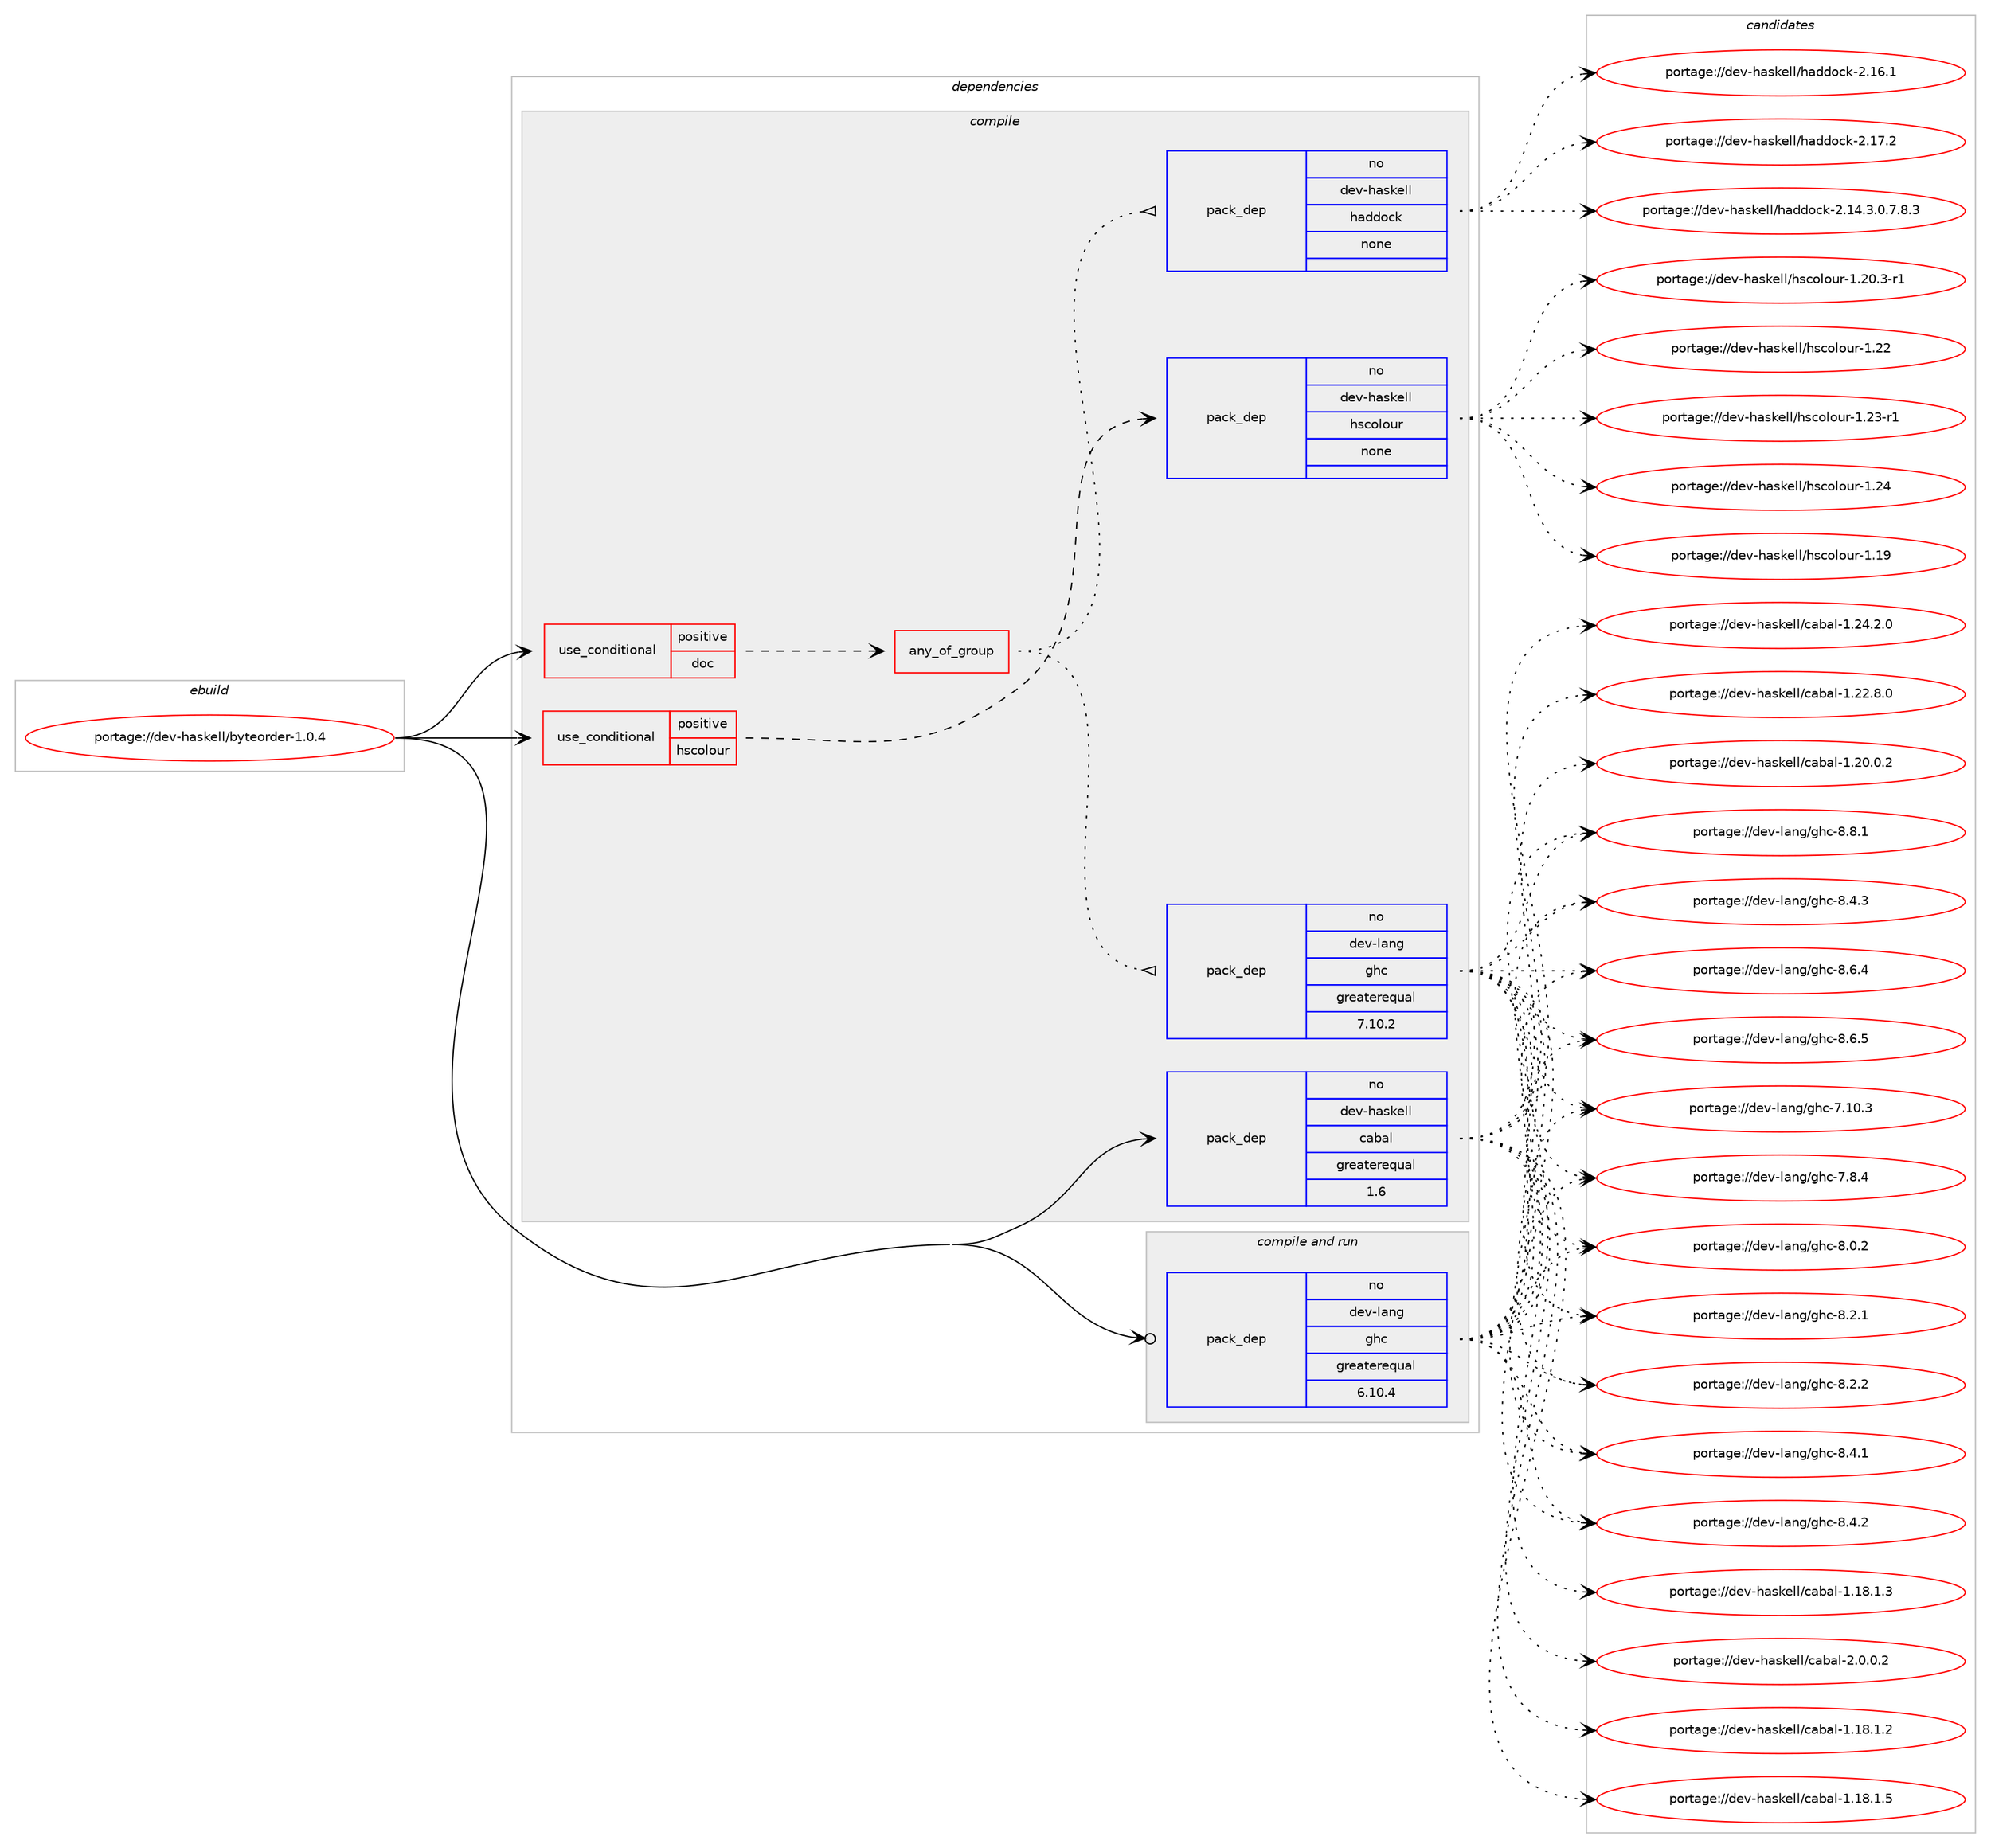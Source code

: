 digraph prolog {

# *************
# Graph options
# *************

newrank=true;
concentrate=true;
compound=true;
graph [rankdir=LR,fontname=Helvetica,fontsize=10,ranksep=1.5];#, ranksep=2.5, nodesep=0.2];
edge  [arrowhead=vee];
node  [fontname=Helvetica,fontsize=10];

# **********
# The ebuild
# **********

subgraph cluster_leftcol {
color=gray;
rank=same;
label=<<i>ebuild</i>>;
id [label="portage://dev-haskell/byteorder-1.0.4", color=red, width=4, href="../dev-haskell/byteorder-1.0.4.svg"];
}

# ****************
# The dependencies
# ****************

subgraph cluster_midcol {
color=gray;
label=<<i>dependencies</i>>;
subgraph cluster_compile {
fillcolor="#eeeeee";
style=filled;
label=<<i>compile</i>>;
subgraph cond14416 {
dependency63175 [label=<<TABLE BORDER="0" CELLBORDER="1" CELLSPACING="0" CELLPADDING="4"><TR><TD ROWSPAN="3" CELLPADDING="10">use_conditional</TD></TR><TR><TD>positive</TD></TR><TR><TD>doc</TD></TR></TABLE>>, shape=none, color=red];
subgraph any1406 {
dependency63176 [label=<<TABLE BORDER="0" CELLBORDER="1" CELLSPACING="0" CELLPADDING="4"><TR><TD CELLPADDING="10">any_of_group</TD></TR></TABLE>>, shape=none, color=red];subgraph pack47296 {
dependency63177 [label=<<TABLE BORDER="0" CELLBORDER="1" CELLSPACING="0" CELLPADDING="4" WIDTH="220"><TR><TD ROWSPAN="6" CELLPADDING="30">pack_dep</TD></TR><TR><TD WIDTH="110">no</TD></TR><TR><TD>dev-haskell</TD></TR><TR><TD>haddock</TD></TR><TR><TD>none</TD></TR><TR><TD></TD></TR></TABLE>>, shape=none, color=blue];
}
dependency63176:e -> dependency63177:w [weight=20,style="dotted",arrowhead="oinv"];
subgraph pack47297 {
dependency63178 [label=<<TABLE BORDER="0" CELLBORDER="1" CELLSPACING="0" CELLPADDING="4" WIDTH="220"><TR><TD ROWSPAN="6" CELLPADDING="30">pack_dep</TD></TR><TR><TD WIDTH="110">no</TD></TR><TR><TD>dev-lang</TD></TR><TR><TD>ghc</TD></TR><TR><TD>greaterequal</TD></TR><TR><TD>7.10.2</TD></TR></TABLE>>, shape=none, color=blue];
}
dependency63176:e -> dependency63178:w [weight=20,style="dotted",arrowhead="oinv"];
}
dependency63175:e -> dependency63176:w [weight=20,style="dashed",arrowhead="vee"];
}
id:e -> dependency63175:w [weight=20,style="solid",arrowhead="vee"];
subgraph cond14417 {
dependency63179 [label=<<TABLE BORDER="0" CELLBORDER="1" CELLSPACING="0" CELLPADDING="4"><TR><TD ROWSPAN="3" CELLPADDING="10">use_conditional</TD></TR><TR><TD>positive</TD></TR><TR><TD>hscolour</TD></TR></TABLE>>, shape=none, color=red];
subgraph pack47298 {
dependency63180 [label=<<TABLE BORDER="0" CELLBORDER="1" CELLSPACING="0" CELLPADDING="4" WIDTH="220"><TR><TD ROWSPAN="6" CELLPADDING="30">pack_dep</TD></TR><TR><TD WIDTH="110">no</TD></TR><TR><TD>dev-haskell</TD></TR><TR><TD>hscolour</TD></TR><TR><TD>none</TD></TR><TR><TD></TD></TR></TABLE>>, shape=none, color=blue];
}
dependency63179:e -> dependency63180:w [weight=20,style="dashed",arrowhead="vee"];
}
id:e -> dependency63179:w [weight=20,style="solid",arrowhead="vee"];
subgraph pack47299 {
dependency63181 [label=<<TABLE BORDER="0" CELLBORDER="1" CELLSPACING="0" CELLPADDING="4" WIDTH="220"><TR><TD ROWSPAN="6" CELLPADDING="30">pack_dep</TD></TR><TR><TD WIDTH="110">no</TD></TR><TR><TD>dev-haskell</TD></TR><TR><TD>cabal</TD></TR><TR><TD>greaterequal</TD></TR><TR><TD>1.6</TD></TR></TABLE>>, shape=none, color=blue];
}
id:e -> dependency63181:w [weight=20,style="solid",arrowhead="vee"];
}
subgraph cluster_compileandrun {
fillcolor="#eeeeee";
style=filled;
label=<<i>compile and run</i>>;
subgraph pack47300 {
dependency63182 [label=<<TABLE BORDER="0" CELLBORDER="1" CELLSPACING="0" CELLPADDING="4" WIDTH="220"><TR><TD ROWSPAN="6" CELLPADDING="30">pack_dep</TD></TR><TR><TD WIDTH="110">no</TD></TR><TR><TD>dev-lang</TD></TR><TR><TD>ghc</TD></TR><TR><TD>greaterequal</TD></TR><TR><TD>6.10.4</TD></TR></TABLE>>, shape=none, color=blue];
}
id:e -> dependency63182:w [weight=20,style="solid",arrowhead="odotvee"];
}
subgraph cluster_run {
fillcolor="#eeeeee";
style=filled;
label=<<i>run</i>>;
}
}

# **************
# The candidates
# **************

subgraph cluster_choices {
rank=same;
color=gray;
label=<<i>candidates</i>>;

subgraph choice47296 {
color=black;
nodesep=1;
choiceportage1001011184510497115107101108108471049710010011199107455046495246514648465546564651 [label="portage://dev-haskell/haddock-2.14.3.0.7.8.3", color=red, width=4,href="../dev-haskell/haddock-2.14.3.0.7.8.3.svg"];
choiceportage100101118451049711510710110810847104971001001119910745504649544649 [label="portage://dev-haskell/haddock-2.16.1", color=red, width=4,href="../dev-haskell/haddock-2.16.1.svg"];
choiceportage100101118451049711510710110810847104971001001119910745504649554650 [label="portage://dev-haskell/haddock-2.17.2", color=red, width=4,href="../dev-haskell/haddock-2.17.2.svg"];
dependency63177:e -> choiceportage1001011184510497115107101108108471049710010011199107455046495246514648465546564651:w [style=dotted,weight="100"];
dependency63177:e -> choiceportage100101118451049711510710110810847104971001001119910745504649544649:w [style=dotted,weight="100"];
dependency63177:e -> choiceportage100101118451049711510710110810847104971001001119910745504649554650:w [style=dotted,weight="100"];
}
subgraph choice47297 {
color=black;
nodesep=1;
choiceportage1001011184510897110103471031049945554649484651 [label="portage://dev-lang/ghc-7.10.3", color=red, width=4,href="../dev-lang/ghc-7.10.3.svg"];
choiceportage10010111845108971101034710310499455546564652 [label="portage://dev-lang/ghc-7.8.4", color=red, width=4,href="../dev-lang/ghc-7.8.4.svg"];
choiceportage10010111845108971101034710310499455646484650 [label="portage://dev-lang/ghc-8.0.2", color=red, width=4,href="../dev-lang/ghc-8.0.2.svg"];
choiceportage10010111845108971101034710310499455646504649 [label="portage://dev-lang/ghc-8.2.1", color=red, width=4,href="../dev-lang/ghc-8.2.1.svg"];
choiceportage10010111845108971101034710310499455646504650 [label="portage://dev-lang/ghc-8.2.2", color=red, width=4,href="../dev-lang/ghc-8.2.2.svg"];
choiceportage10010111845108971101034710310499455646524649 [label="portage://dev-lang/ghc-8.4.1", color=red, width=4,href="../dev-lang/ghc-8.4.1.svg"];
choiceportage10010111845108971101034710310499455646524650 [label="portage://dev-lang/ghc-8.4.2", color=red, width=4,href="../dev-lang/ghc-8.4.2.svg"];
choiceportage10010111845108971101034710310499455646524651 [label="portage://dev-lang/ghc-8.4.3", color=red, width=4,href="../dev-lang/ghc-8.4.3.svg"];
choiceportage10010111845108971101034710310499455646544652 [label="portage://dev-lang/ghc-8.6.4", color=red, width=4,href="../dev-lang/ghc-8.6.4.svg"];
choiceportage10010111845108971101034710310499455646544653 [label="portage://dev-lang/ghc-8.6.5", color=red, width=4,href="../dev-lang/ghc-8.6.5.svg"];
choiceportage10010111845108971101034710310499455646564649 [label="portage://dev-lang/ghc-8.8.1", color=red, width=4,href="../dev-lang/ghc-8.8.1.svg"];
dependency63178:e -> choiceportage1001011184510897110103471031049945554649484651:w [style=dotted,weight="100"];
dependency63178:e -> choiceportage10010111845108971101034710310499455546564652:w [style=dotted,weight="100"];
dependency63178:e -> choiceportage10010111845108971101034710310499455646484650:w [style=dotted,weight="100"];
dependency63178:e -> choiceportage10010111845108971101034710310499455646504649:w [style=dotted,weight="100"];
dependency63178:e -> choiceportage10010111845108971101034710310499455646504650:w [style=dotted,weight="100"];
dependency63178:e -> choiceportage10010111845108971101034710310499455646524649:w [style=dotted,weight="100"];
dependency63178:e -> choiceportage10010111845108971101034710310499455646524650:w [style=dotted,weight="100"];
dependency63178:e -> choiceportage10010111845108971101034710310499455646524651:w [style=dotted,weight="100"];
dependency63178:e -> choiceportage10010111845108971101034710310499455646544652:w [style=dotted,weight="100"];
dependency63178:e -> choiceportage10010111845108971101034710310499455646544653:w [style=dotted,weight="100"];
dependency63178:e -> choiceportage10010111845108971101034710310499455646564649:w [style=dotted,weight="100"];
}
subgraph choice47298 {
color=black;
nodesep=1;
choiceportage100101118451049711510710110810847104115991111081111171144549464957 [label="portage://dev-haskell/hscolour-1.19", color=red, width=4,href="../dev-haskell/hscolour-1.19.svg"];
choiceportage10010111845104971151071011081084710411599111108111117114454946504846514511449 [label="portage://dev-haskell/hscolour-1.20.3-r1", color=red, width=4,href="../dev-haskell/hscolour-1.20.3-r1.svg"];
choiceportage100101118451049711510710110810847104115991111081111171144549465050 [label="portage://dev-haskell/hscolour-1.22", color=red, width=4,href="../dev-haskell/hscolour-1.22.svg"];
choiceportage1001011184510497115107101108108471041159911110811111711445494650514511449 [label="portage://dev-haskell/hscolour-1.23-r1", color=red, width=4,href="../dev-haskell/hscolour-1.23-r1.svg"];
choiceportage100101118451049711510710110810847104115991111081111171144549465052 [label="portage://dev-haskell/hscolour-1.24", color=red, width=4,href="../dev-haskell/hscolour-1.24.svg"];
dependency63180:e -> choiceportage100101118451049711510710110810847104115991111081111171144549464957:w [style=dotted,weight="100"];
dependency63180:e -> choiceportage10010111845104971151071011081084710411599111108111117114454946504846514511449:w [style=dotted,weight="100"];
dependency63180:e -> choiceportage100101118451049711510710110810847104115991111081111171144549465050:w [style=dotted,weight="100"];
dependency63180:e -> choiceportage1001011184510497115107101108108471041159911110811111711445494650514511449:w [style=dotted,weight="100"];
dependency63180:e -> choiceportage100101118451049711510710110810847104115991111081111171144549465052:w [style=dotted,weight="100"];
}
subgraph choice47299 {
color=black;
nodesep=1;
choiceportage10010111845104971151071011081084799979897108454946495646494650 [label="portage://dev-haskell/cabal-1.18.1.2", color=red, width=4,href="../dev-haskell/cabal-1.18.1.2.svg"];
choiceportage10010111845104971151071011081084799979897108454946495646494651 [label="portage://dev-haskell/cabal-1.18.1.3", color=red, width=4,href="../dev-haskell/cabal-1.18.1.3.svg"];
choiceportage10010111845104971151071011081084799979897108454946495646494653 [label="portage://dev-haskell/cabal-1.18.1.5", color=red, width=4,href="../dev-haskell/cabal-1.18.1.5.svg"];
choiceportage10010111845104971151071011081084799979897108454946504846484650 [label="portage://dev-haskell/cabal-1.20.0.2", color=red, width=4,href="../dev-haskell/cabal-1.20.0.2.svg"];
choiceportage10010111845104971151071011081084799979897108454946505046564648 [label="portage://dev-haskell/cabal-1.22.8.0", color=red, width=4,href="../dev-haskell/cabal-1.22.8.0.svg"];
choiceportage10010111845104971151071011081084799979897108454946505246504648 [label="portage://dev-haskell/cabal-1.24.2.0", color=red, width=4,href="../dev-haskell/cabal-1.24.2.0.svg"];
choiceportage100101118451049711510710110810847999798971084550464846484650 [label="portage://dev-haskell/cabal-2.0.0.2", color=red, width=4,href="../dev-haskell/cabal-2.0.0.2.svg"];
dependency63181:e -> choiceportage10010111845104971151071011081084799979897108454946495646494650:w [style=dotted,weight="100"];
dependency63181:e -> choiceportage10010111845104971151071011081084799979897108454946495646494651:w [style=dotted,weight="100"];
dependency63181:e -> choiceportage10010111845104971151071011081084799979897108454946495646494653:w [style=dotted,weight="100"];
dependency63181:e -> choiceportage10010111845104971151071011081084799979897108454946504846484650:w [style=dotted,weight="100"];
dependency63181:e -> choiceportage10010111845104971151071011081084799979897108454946505046564648:w [style=dotted,weight="100"];
dependency63181:e -> choiceportage10010111845104971151071011081084799979897108454946505246504648:w [style=dotted,weight="100"];
dependency63181:e -> choiceportage100101118451049711510710110810847999798971084550464846484650:w [style=dotted,weight="100"];
}
subgraph choice47300 {
color=black;
nodesep=1;
choiceportage1001011184510897110103471031049945554649484651 [label="portage://dev-lang/ghc-7.10.3", color=red, width=4,href="../dev-lang/ghc-7.10.3.svg"];
choiceportage10010111845108971101034710310499455546564652 [label="portage://dev-lang/ghc-7.8.4", color=red, width=4,href="../dev-lang/ghc-7.8.4.svg"];
choiceportage10010111845108971101034710310499455646484650 [label="portage://dev-lang/ghc-8.0.2", color=red, width=4,href="../dev-lang/ghc-8.0.2.svg"];
choiceportage10010111845108971101034710310499455646504649 [label="portage://dev-lang/ghc-8.2.1", color=red, width=4,href="../dev-lang/ghc-8.2.1.svg"];
choiceportage10010111845108971101034710310499455646504650 [label="portage://dev-lang/ghc-8.2.2", color=red, width=4,href="../dev-lang/ghc-8.2.2.svg"];
choiceportage10010111845108971101034710310499455646524649 [label="portage://dev-lang/ghc-8.4.1", color=red, width=4,href="../dev-lang/ghc-8.4.1.svg"];
choiceportage10010111845108971101034710310499455646524650 [label="portage://dev-lang/ghc-8.4.2", color=red, width=4,href="../dev-lang/ghc-8.4.2.svg"];
choiceportage10010111845108971101034710310499455646524651 [label="portage://dev-lang/ghc-8.4.3", color=red, width=4,href="../dev-lang/ghc-8.4.3.svg"];
choiceportage10010111845108971101034710310499455646544652 [label="portage://dev-lang/ghc-8.6.4", color=red, width=4,href="../dev-lang/ghc-8.6.4.svg"];
choiceportage10010111845108971101034710310499455646544653 [label="portage://dev-lang/ghc-8.6.5", color=red, width=4,href="../dev-lang/ghc-8.6.5.svg"];
choiceportage10010111845108971101034710310499455646564649 [label="portage://dev-lang/ghc-8.8.1", color=red, width=4,href="../dev-lang/ghc-8.8.1.svg"];
dependency63182:e -> choiceportage1001011184510897110103471031049945554649484651:w [style=dotted,weight="100"];
dependency63182:e -> choiceportage10010111845108971101034710310499455546564652:w [style=dotted,weight="100"];
dependency63182:e -> choiceportage10010111845108971101034710310499455646484650:w [style=dotted,weight="100"];
dependency63182:e -> choiceportage10010111845108971101034710310499455646504649:w [style=dotted,weight="100"];
dependency63182:e -> choiceportage10010111845108971101034710310499455646504650:w [style=dotted,weight="100"];
dependency63182:e -> choiceportage10010111845108971101034710310499455646524649:w [style=dotted,weight="100"];
dependency63182:e -> choiceportage10010111845108971101034710310499455646524650:w [style=dotted,weight="100"];
dependency63182:e -> choiceportage10010111845108971101034710310499455646524651:w [style=dotted,weight="100"];
dependency63182:e -> choiceportage10010111845108971101034710310499455646544652:w [style=dotted,weight="100"];
dependency63182:e -> choiceportage10010111845108971101034710310499455646544653:w [style=dotted,weight="100"];
dependency63182:e -> choiceportage10010111845108971101034710310499455646564649:w [style=dotted,weight="100"];
}
}

}
